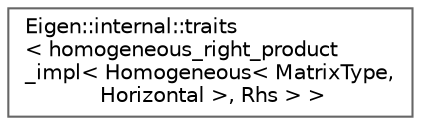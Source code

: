 digraph "Graphical Class Hierarchy"
{
 // LATEX_PDF_SIZE
  bgcolor="transparent";
  edge [fontname=Helvetica,fontsize=10,labelfontname=Helvetica,labelfontsize=10];
  node [fontname=Helvetica,fontsize=10,shape=box,height=0.2,width=0.4];
  rankdir="LR";
  Node0 [id="Node000000",label="Eigen::internal::traits\l\< homogeneous_right_product\l_impl\< Homogeneous\< MatrixType,\l Horizontal \>, Rhs \> \>",height=0.2,width=0.4,color="grey40", fillcolor="white", style="filled",URL="$structEigen_1_1internal_1_1traits_3_01homogeneous__right__product__impl_3_01Homogeneous_3_01Matr13723058393d68e38075a1361c09a15f.html",tooltip=" "];
}
